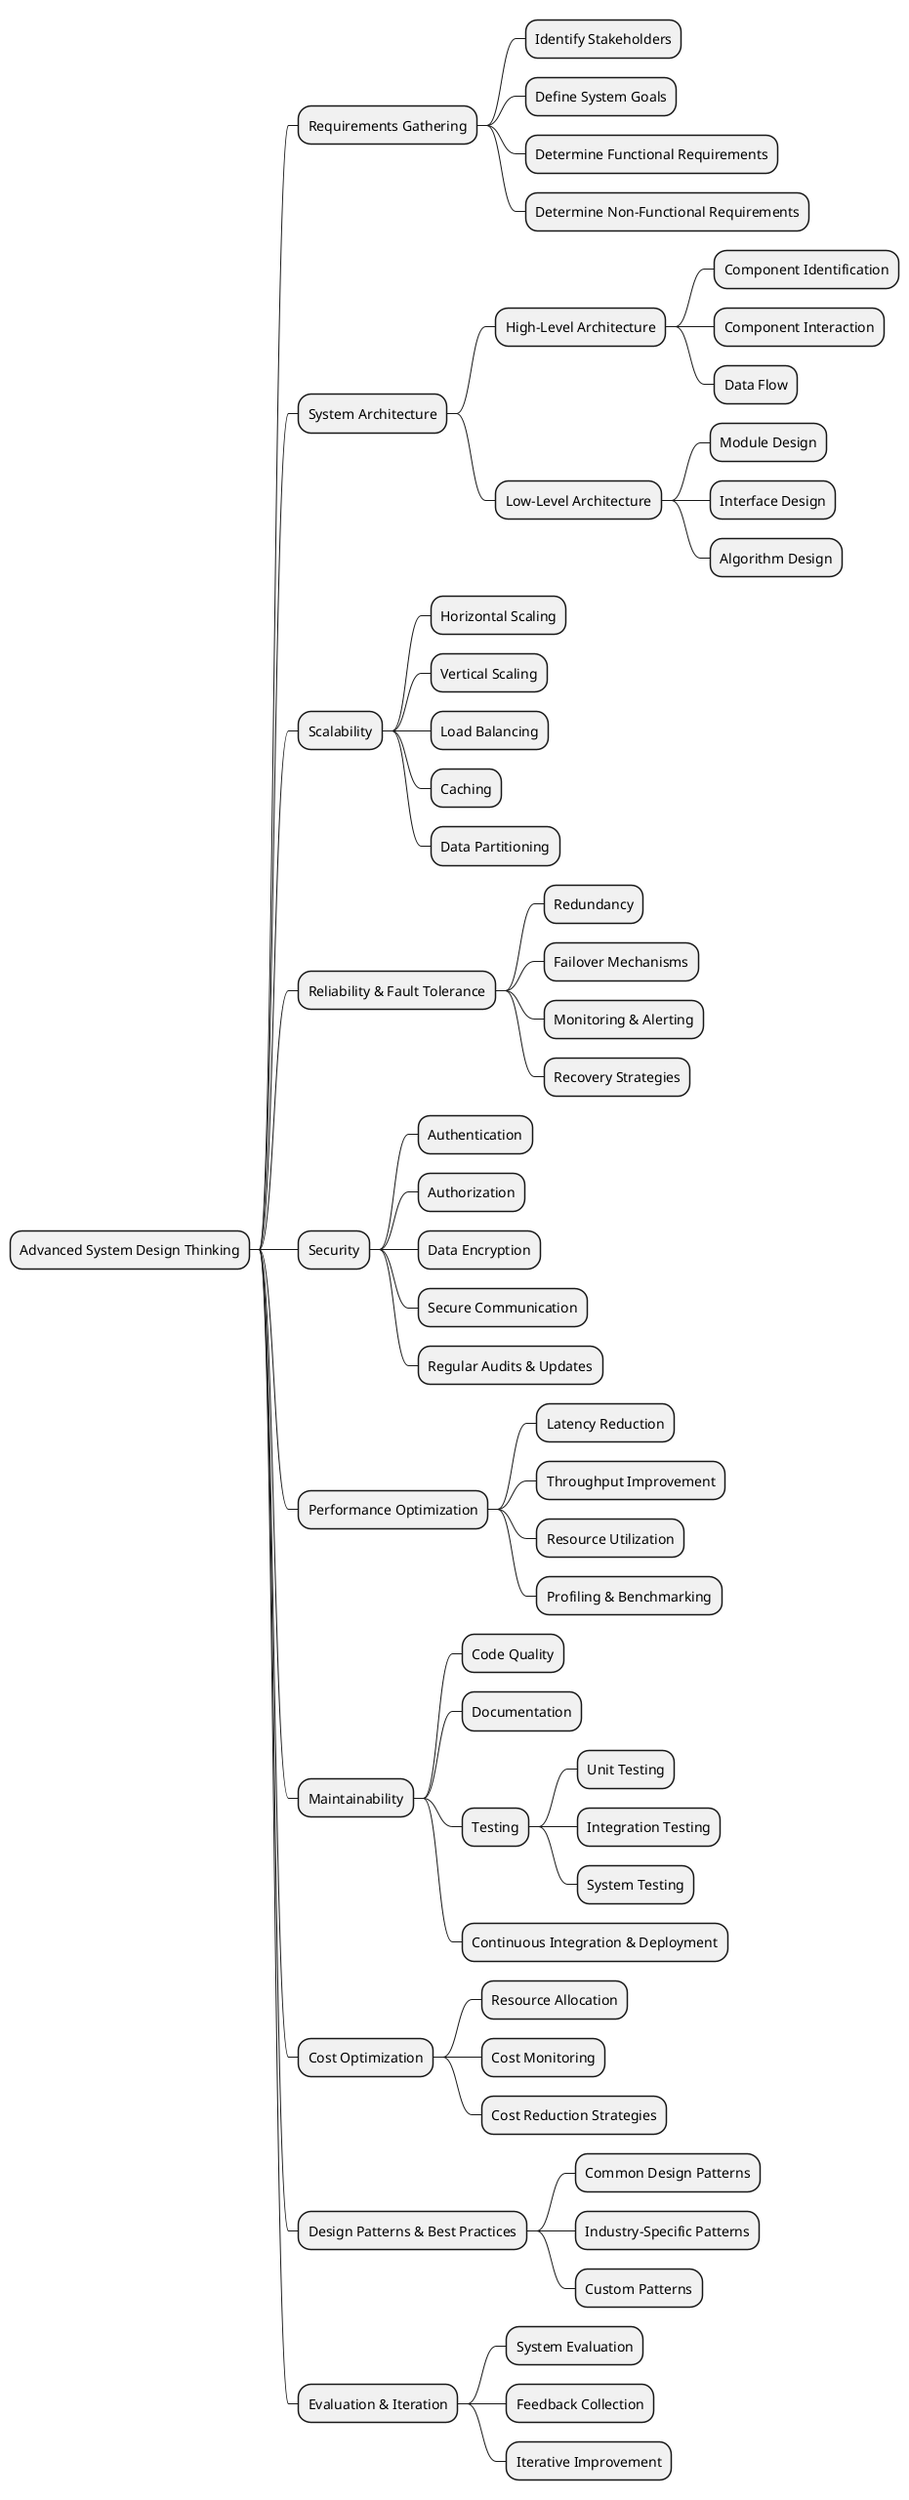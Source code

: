 


Here's a PlantUML script for a mindmap that outlines advanced system design thinking. To render the mindmap, you can use a PlantUML editor or an online tool like https://www.planttext.com/.

@startmindmap


* Advanced System Design Thinking
** Requirements Gathering
*** Identify Stakeholders
*** Define System Goals
*** Determine Functional Requirements
*** Determine Non-Functional Requirements
** System Architecture
*** High-Level Architecture
**** Component Identification
**** Component Interaction
**** Data Flow
*** Low-Level Architecture
**** Module Design
**** Interface Design
**** Algorithm Design
** Scalability
*** Horizontal Scaling
*** Vertical Scaling
*** Load Balancing
*** Caching
*** Data Partitioning
** Reliability & Fault Tolerance
*** Redundancy
*** Failover Mechanisms
*** Monitoring & Alerting
*** Recovery Strategies
** Security
*** Authentication
*** Authorization
*** Data Encryption
*** Secure Communication
*** Regular Audits & Updates
** Performance Optimization
*** Latency Reduction
*** Throughput Improvement
*** Resource Utilization
*** Profiling & Benchmarking
** Maintainability
*** Code Quality
*** Documentation
*** Testing
**** Unit Testing
**** Integration Testing
**** System Testing
*** Continuous Integration & Deployment
** Cost Optimization
*** Resource Allocation
*** Cost Monitoring
*** Cost Reduction Strategies
** Design Patterns & Best Practices
*** Common Design Patterns
*** Industry-Specific Patterns
*** Custom Patterns
** Evaluation & Iteration
*** System Evaluation
*** Feedback Collection
*** Iterative Improvement
@endmindmap

This mindmap covers various aspects of advanced system design thinking, including requirements gathering, system architecture, scalability, reliability, fault tolerance, security, performance optimization, maintainability, cost optimization, design patterns, and evaluation and iteration